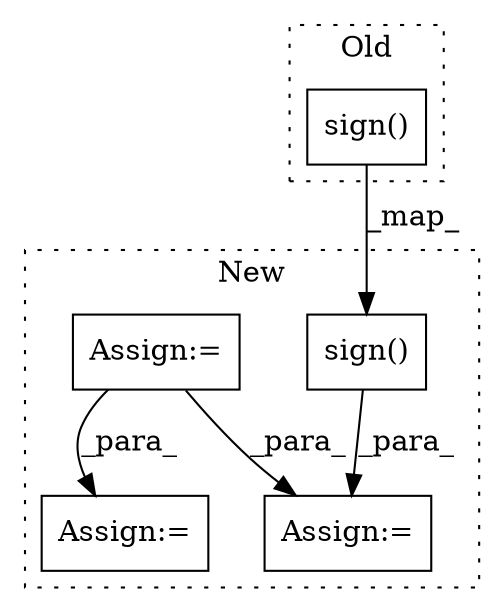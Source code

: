 digraph G {
subgraph cluster0 {
1 [label="sign()" a="75" s="1513" l="8" shape="box"];
label = "Old";
style="dotted";
}
subgraph cluster1 {
2 [label="sign()" a="75" s="1585" l="8" shape="box"];
3 [label="Assign:=" a="68" s="1734" l="3" shape="box"];
4 [label="Assign:=" a="68" s="1284" l="3" shape="box"];
5 [label="Assign:=" a="68" s="1463" l="4" shape="box"];
label = "New";
style="dotted";
}
1 -> 2 [label="_map_"];
2 -> 3 [label="_para_"];
4 -> 3 [label="_para_"];
4 -> 5 [label="_para_"];
}